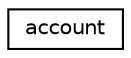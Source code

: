 digraph "Graphical Class Hierarchy"
{
  edge [fontname="Helvetica",fontsize="10",labelfontname="Helvetica",labelfontsize="10"];
  node [fontname="Helvetica",fontsize="10",shape=record];
  rankdir="LR";
  Node0 [label="account",height=0.2,width=0.4,color="black", fillcolor="white", style="filled",URL="$structaccount.html"];
}
